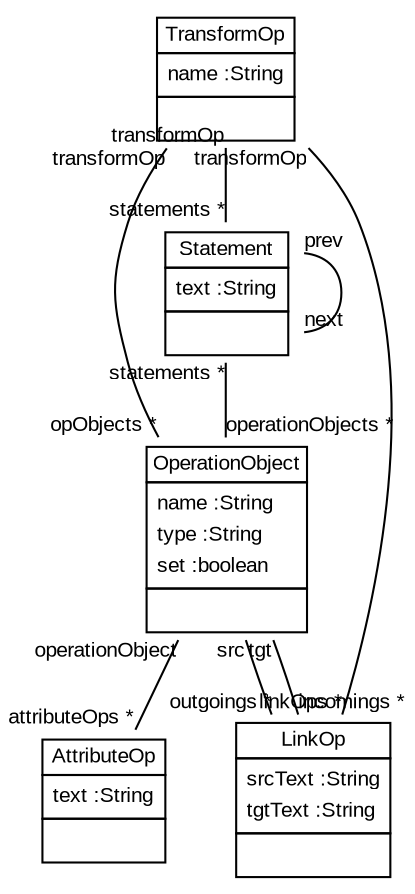 
 digraph ClassDiagram {
    node [shape = none, fontsize = 10, fontname = "Arial"]; 
    edge [fontsize = 10, fontname = "Arial"];
    
    
    _TransformOp [label=<<table border='0' cellborder='1' cellspacing='0'> <tr> <td HREF="../src/org/sdmlib/models/transformations/TransformOp.java">TransformOp</td> </tr> <tr><td><table border='0' cellborder='0' cellspacing='0'> <tr><td align='left'>name :String</td></tr>  </table></td></tr> <tr><td><table border='0' cellborder='0' cellspacing='0'> <tr><td> </td></tr> </table></td></tr> </table>>];
    _OperationObject [label=<<table border='0' cellborder='1' cellspacing='0'> <tr> <td HREF="../src/org/sdmlib/models/transformations/OperationObject.java">OperationObject</td> </tr> <tr><td><table border='0' cellborder='0' cellspacing='0'> <tr><td align='left'>name :String</td></tr> <tr><td align='left'>type :String</td></tr> <tr><td align='left'>set :boolean</td></tr>  </table></td></tr> <tr><td><table border='0' cellborder='0' cellspacing='0'> <tr><td> </td></tr> </table></td></tr> </table>>];
    _AttributeOp [label=<<table border='0' cellborder='1' cellspacing='0'> <tr> <td HREF="../src/org/sdmlib/models/transformations/AttributeOp.java">AttributeOp</td> </tr> <tr><td><table border='0' cellborder='0' cellspacing='0'> <tr><td align='left'>text :String</td></tr>  </table></td></tr> <tr><td><table border='0' cellborder='0' cellspacing='0'> <tr><td> </td></tr> </table></td></tr> </table>>];
    _LinkOp [label=<<table border='0' cellborder='1' cellspacing='0'> <tr> <td HREF="../src/org/sdmlib/models/transformations/LinkOp.java">LinkOp</td> </tr> <tr><td><table border='0' cellborder='0' cellspacing='0'> <tr><td align='left'>srcText :String</td></tr> <tr><td align='left'>tgtText :String</td></tr>  </table></td></tr> <tr><td><table border='0' cellborder='0' cellspacing='0'> <tr><td> </td></tr> </table></td></tr> </table>>];
    _Statement [label=<<table border='0' cellborder='1' cellspacing='0'> <tr> <td HREF="../src/org/sdmlib/models/transformations/Statement.java">Statement</td> </tr> <tr><td><table border='0' cellborder='0' cellspacing='0'> <tr><td align='left'>text :String</td></tr>  </table></td></tr> <tr><td><table border='0' cellborder='0' cellspacing='0'> <tr><td> </td></tr> </table></td></tr> </table>>];
    
    
    
    _TransformOp -> _OperationObject [headlabel = "opObjects *" taillabel = "transformOp" arrowhead = "none" ];
    _OperationObject -> _AttributeOp [headlabel = "attributeOps *" taillabel = "operationObject" arrowhead = "none" ];
    _OperationObject -> _LinkOp [headlabel = "outgoings *" taillabel = "src" arrowhead = "none" ];
    _LinkOp -> _OperationObject [headlabel = "tgt" taillabel = "incomings *" arrowhead = "none" ];
    _TransformOp -> _LinkOp [headlabel = "linkOps *" taillabel = "transformOp" arrowhead = "none" ];
    _Statement -> _Statement [headlabel = "next" taillabel = "prev" arrowhead = "none" ];
    _Statement -> _OperationObject [headlabel = "operationObjects *" taillabel = "statements *" arrowhead = "none" ];
    _TransformOp -> _Statement [headlabel = "statements *" taillabel = "transformOp" arrowhead = "none" ];
}
